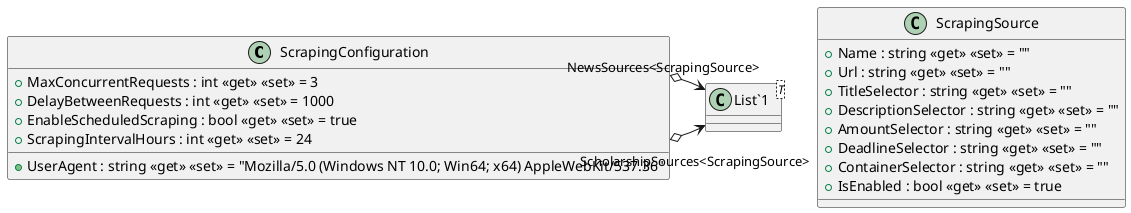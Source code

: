 @startuml
class ScrapingConfiguration {
    + MaxConcurrentRequests : int <<get>> <<set>> = 3
    + DelayBetweenRequests : int <<get>> <<set>> = 1000
    + UserAgent : string <<get>> <<set>> = "Mozilla/5.0 (Windows NT 10.0; Win64; x64) AppleWebKit/537.36"
    + EnableScheduledScraping : bool <<get>> <<set>> = true
    + ScrapingIntervalHours : int <<get>> <<set>> = 24
}
class ScrapingSource {
    + Name : string <<get>> <<set>> = ""
    + Url : string <<get>> <<set>> = ""
    + TitleSelector : string <<get>> <<set>> = ""
    + DescriptionSelector : string <<get>> <<set>> = ""
    + AmountSelector : string <<get>> <<set>> = ""
    + DeadlineSelector : string <<get>> <<set>> = ""
    + ContainerSelector : string <<get>> <<set>> = ""
    + IsEnabled : bool <<get>> <<set>> = true
}
class "List`1"<T> {
}
ScrapingConfiguration o-> "ScholarshipSources<ScrapingSource>" "List`1"
ScrapingConfiguration o-> "NewsSources<ScrapingSource>" "List`1"
@enduml
